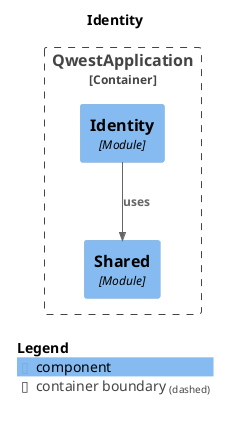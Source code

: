@startuml
set separator none
title Identity

top to bottom direction

!include <C4/C4>
!include <C4/C4_Context>
!include <C4/C4_Component>

Container_Boundary("QwestApplication.QwestApplication_boundary", "QwestApplication", $tags="") {
  Component(QwestApplication.QwestApplication.Shared, "Shared", $techn="Module", $descr="", $tags="", $link="")
  Component(QwestApplication.QwestApplication.Identity, "Identity", $techn="Module", $descr="", $tags="", $link="")
}

Rel(QwestApplication.QwestApplication.Identity, QwestApplication.QwestApplication.Shared, "uses", $techn="", $tags="", $link="")

SHOW_LEGEND(true)
@enduml